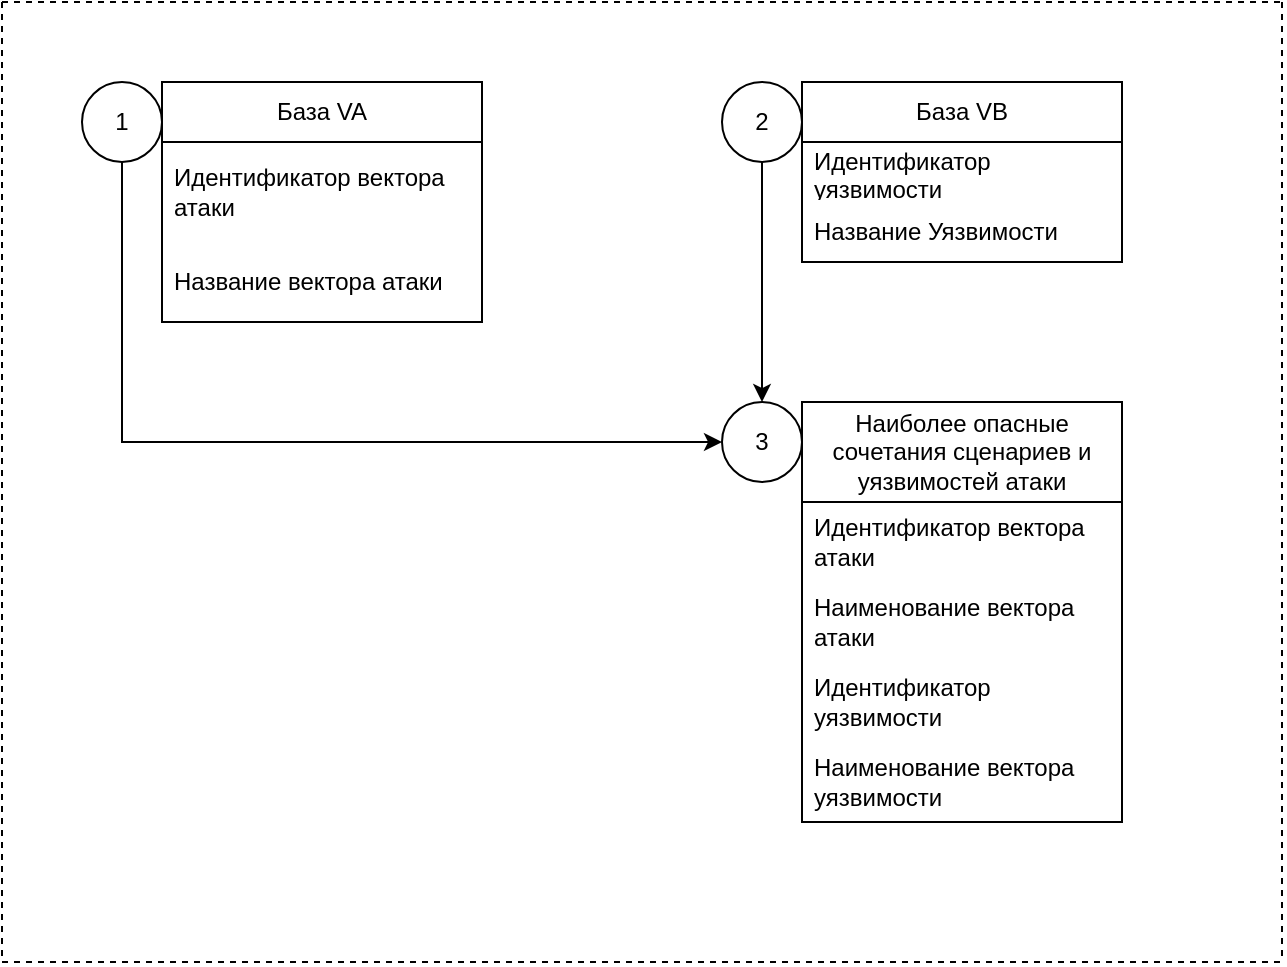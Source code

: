 <mxfile version="24.8.6">
  <diagram name="Страница — 1" id="kknYaknxVrCo2AWe98eI">
    <mxGraphModel dx="1290" dy="567" grid="1" gridSize="10" guides="1" tooltips="1" connect="1" arrows="1" fold="1" page="1" pageScale="1" pageWidth="827" pageHeight="1169" math="0" shadow="0">
      <root>
        <mxCell id="0" />
        <mxCell id="1" parent="0" />
        <mxCell id="Mnwo_6pRv3UQ-Q1hatB4-1" value="" style="endArrow=none;dashed=1;html=1;rounded=0;" parent="1" edge="1">
          <mxGeometry width="50" height="50" relative="1" as="geometry">
            <mxPoint x="80" y="40" as="sourcePoint" />
            <mxPoint x="720" y="40" as="targetPoint" />
          </mxGeometry>
        </mxCell>
        <mxCell id="Mnwo_6pRv3UQ-Q1hatB4-2" value="" style="endArrow=none;dashed=1;html=1;rounded=0;" parent="1" edge="1">
          <mxGeometry width="50" height="50" relative="1" as="geometry">
            <mxPoint x="80" y="40" as="sourcePoint" />
            <mxPoint x="80" y="520" as="targetPoint" />
          </mxGeometry>
        </mxCell>
        <mxCell id="Mnwo_6pRv3UQ-Q1hatB4-3" value="" style="endArrow=none;dashed=1;html=1;rounded=0;" parent="1" edge="1">
          <mxGeometry width="50" height="50" relative="1" as="geometry">
            <mxPoint x="80" y="520" as="sourcePoint" />
            <mxPoint x="720" y="520" as="targetPoint" />
          </mxGeometry>
        </mxCell>
        <mxCell id="Mnwo_6pRv3UQ-Q1hatB4-4" value="База VA" style="swimlane;fontStyle=0;childLayout=stackLayout;horizontal=1;startSize=30;horizontalStack=0;resizeParent=1;resizeParentMax=0;resizeLast=0;collapsible=1;marginBottom=0;whiteSpace=wrap;html=1;" parent="1" vertex="1">
          <mxGeometry x="160" y="80" width="160" height="120" as="geometry" />
        </mxCell>
        <mxCell id="Mnwo_6pRv3UQ-Q1hatB4-5" value="Идентификатор вектора атаки" style="text;strokeColor=none;fillColor=none;align=left;verticalAlign=middle;spacingLeft=4;spacingRight=4;overflow=hidden;points=[[0,0.5],[1,0.5]];portConstraint=eastwest;rotatable=0;whiteSpace=wrap;html=1;" parent="Mnwo_6pRv3UQ-Q1hatB4-4" vertex="1">
          <mxGeometry y="30" width="160" height="50" as="geometry" />
        </mxCell>
        <mxCell id="Mnwo_6pRv3UQ-Q1hatB4-6" value="Название вектора атаки" style="text;strokeColor=none;fillColor=none;align=left;verticalAlign=middle;spacingLeft=4;spacingRight=4;overflow=hidden;points=[[0,0.5],[1,0.5]];portConstraint=eastwest;rotatable=0;whiteSpace=wrap;html=1;" parent="Mnwo_6pRv3UQ-Q1hatB4-4" vertex="1">
          <mxGeometry y="80" width="160" height="40" as="geometry" />
        </mxCell>
        <mxCell id="Mnwo_6pRv3UQ-Q1hatB4-7" value="База VB" style="swimlane;fontStyle=0;childLayout=stackLayout;horizontal=1;startSize=30;horizontalStack=0;resizeParent=1;resizeParentMax=0;resizeLast=0;collapsible=1;marginBottom=0;whiteSpace=wrap;html=1;" parent="1" vertex="1">
          <mxGeometry x="480" y="80" width="160" height="90" as="geometry" />
        </mxCell>
        <mxCell id="Mnwo_6pRv3UQ-Q1hatB4-8" value="Идентификатор уязвимости" style="text;strokeColor=none;fillColor=none;align=left;verticalAlign=middle;spacingLeft=4;spacingRight=4;overflow=hidden;points=[[0,0.5],[1,0.5]];portConstraint=eastwest;rotatable=0;whiteSpace=wrap;html=1;" parent="Mnwo_6pRv3UQ-Q1hatB4-7" vertex="1">
          <mxGeometry y="30" width="160" height="30" as="geometry" />
        </mxCell>
        <mxCell id="Mnwo_6pRv3UQ-Q1hatB4-9" value="Название Уязвимости" style="text;strokeColor=none;fillColor=none;align=left;verticalAlign=middle;spacingLeft=4;spacingRight=4;overflow=hidden;points=[[0,0.5],[1,0.5]];portConstraint=eastwest;rotatable=0;whiteSpace=wrap;html=1;" parent="Mnwo_6pRv3UQ-Q1hatB4-7" vertex="1">
          <mxGeometry y="60" width="160" height="30" as="geometry" />
        </mxCell>
        <mxCell id="Mnwo_6pRv3UQ-Q1hatB4-21" value="" style="endArrow=none;dashed=1;html=1;rounded=0;" parent="1" edge="1">
          <mxGeometry width="50" height="50" relative="1" as="geometry">
            <mxPoint x="720" y="40" as="sourcePoint" />
            <mxPoint x="720" y="520" as="targetPoint" />
          </mxGeometry>
        </mxCell>
        <mxCell id="Mnwo_6pRv3UQ-Q1hatB4-22" value="Наиболее опасные сочетания сценариев и уязвимостей атаки" style="swimlane;fontStyle=0;childLayout=stackLayout;horizontal=1;startSize=50;horizontalStack=0;resizeParent=1;resizeParentMax=0;resizeLast=0;collapsible=1;marginBottom=0;whiteSpace=wrap;html=1;" parent="1" vertex="1">
          <mxGeometry x="480" y="240" width="160" height="210" as="geometry" />
        </mxCell>
        <mxCell id="Mnwo_6pRv3UQ-Q1hatB4-23" value="Идентификатор вектора атаки" style="text;strokeColor=none;fillColor=none;align=left;verticalAlign=middle;spacingLeft=4;spacingRight=4;overflow=hidden;points=[[0,0.5],[1,0.5]];portConstraint=eastwest;rotatable=0;whiteSpace=wrap;html=1;" parent="Mnwo_6pRv3UQ-Q1hatB4-22" vertex="1">
          <mxGeometry y="50" width="160" height="40" as="geometry" />
        </mxCell>
        <mxCell id="Mnwo_6pRv3UQ-Q1hatB4-24" value="Наименование вектора атаки" style="text;strokeColor=none;fillColor=none;align=left;verticalAlign=middle;spacingLeft=4;spacingRight=4;overflow=hidden;points=[[0,0.5],[1,0.5]];portConstraint=eastwest;rotatable=0;whiteSpace=wrap;html=1;" parent="Mnwo_6pRv3UQ-Q1hatB4-22" vertex="1">
          <mxGeometry y="90" width="160" height="40" as="geometry" />
        </mxCell>
        <mxCell id="Mnwo_6pRv3UQ-Q1hatB4-25" value="Идентификатор уязвимости" style="text;strokeColor=none;fillColor=none;align=left;verticalAlign=middle;spacingLeft=4;spacingRight=4;overflow=hidden;points=[[0,0.5],[1,0.5]];portConstraint=eastwest;rotatable=0;whiteSpace=wrap;html=1;" parent="Mnwo_6pRv3UQ-Q1hatB4-22" vertex="1">
          <mxGeometry y="130" width="160" height="40" as="geometry" />
        </mxCell>
        <mxCell id="Mnwo_6pRv3UQ-Q1hatB4-26" value="Наименование вектора уязвимости" style="text;strokeColor=none;fillColor=none;align=left;verticalAlign=middle;spacingLeft=4;spacingRight=4;overflow=hidden;points=[[0,0.5],[1,0.5]];portConstraint=eastwest;rotatable=0;whiteSpace=wrap;html=1;" parent="Mnwo_6pRv3UQ-Q1hatB4-22" vertex="1">
          <mxGeometry y="170" width="160" height="40" as="geometry" />
        </mxCell>
        <mxCell id="RrFEOGGLZq5ASIORE3Gw-6" style="edgeStyle=orthogonalEdgeStyle;rounded=0;orthogonalLoop=1;jettySize=auto;html=1;entryX=0;entryY=0.5;entryDx=0;entryDy=0;" edge="1" parent="1" source="RrFEOGGLZq5ASIORE3Gw-1" target="RrFEOGGLZq5ASIORE3Gw-4">
          <mxGeometry relative="1" as="geometry">
            <Array as="points">
              <mxPoint x="140" y="260" />
            </Array>
          </mxGeometry>
        </mxCell>
        <mxCell id="RrFEOGGLZq5ASIORE3Gw-1" value="1" style="ellipse;whiteSpace=wrap;html=1;aspect=fixed;" vertex="1" parent="1">
          <mxGeometry x="120" y="80" width="40" height="40" as="geometry" />
        </mxCell>
        <mxCell id="RrFEOGGLZq5ASIORE3Gw-9" style="edgeStyle=orthogonalEdgeStyle;rounded=0;orthogonalLoop=1;jettySize=auto;html=1;entryX=0.5;entryY=0;entryDx=0;entryDy=0;" edge="1" parent="1" source="RrFEOGGLZq5ASIORE3Gw-2" target="RrFEOGGLZq5ASIORE3Gw-4">
          <mxGeometry relative="1" as="geometry" />
        </mxCell>
        <mxCell id="RrFEOGGLZq5ASIORE3Gw-2" value="2" style="ellipse;whiteSpace=wrap;html=1;aspect=fixed;" vertex="1" parent="1">
          <mxGeometry x="440" y="80" width="40" height="40" as="geometry" />
        </mxCell>
        <mxCell id="RrFEOGGLZq5ASIORE3Gw-4" value="3" style="ellipse;whiteSpace=wrap;html=1;aspect=fixed;" vertex="1" parent="1">
          <mxGeometry x="440" y="240" width="40" height="40" as="geometry" />
        </mxCell>
      </root>
    </mxGraphModel>
  </diagram>
</mxfile>
